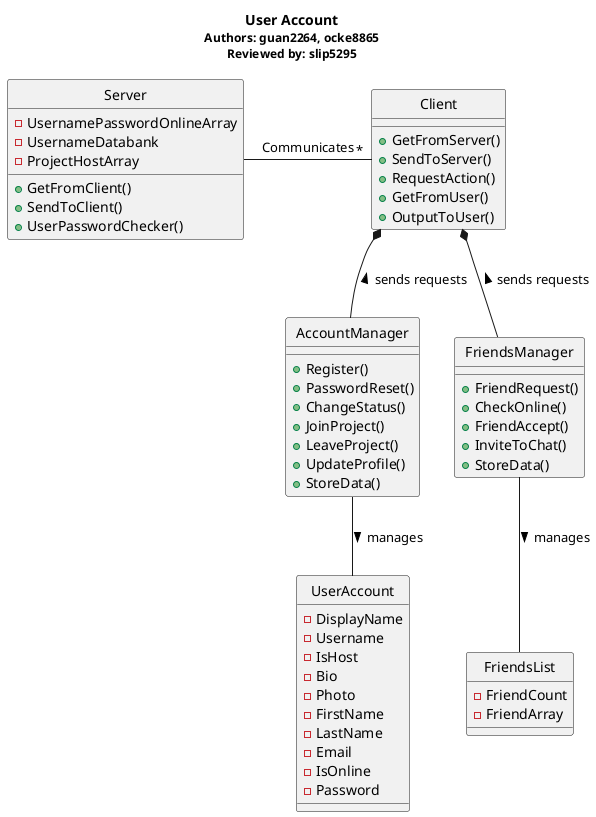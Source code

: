 @startuml
hide circles

Title <b>User Account</b>\n<size:12>Authors: guan2264, ocke8865</size>\n<size:12>Reviewed by: slip5295</size>


class "Server" as s{
-UsernamePasswordOnlineArray
-UsernameDatabank
-ProjectHostArray
+GetFromClient()
+SendToClient()
+UserPasswordChecker()
}

class "Client" as c {
+GetFromServer()
+SendToServer()
+RequestAction()
+GetFromUser()
+OutputToUser()
}

class "AccountManager" as am {
+Register()
+PasswordReset()
+ChangeStatus()
+JoinProject()
+LeaveProject()
+UpdateProfile()
+StoreData()
}

class "UserAccount" as ua {
-DisplayName
-Username
-IsHost
-Bio
-Photo
-FirstName
-LastName
-Email
-IsOnline
-Password
}


class "FriendsManager" as fm {
+FriendRequest()
+CheckOnline()
+FriendAccept()
+InviteToChat()
+StoreData()
}

class "FriendsList" as fl {
-FriendCount
-FriendArray
}


s  -r-"*" c : Communicates
c   *-d- am : < sends requests
am   --  ua : manages >
c   *-d- fm : < sends requests
fm   --  fl : manages >
@enduml
